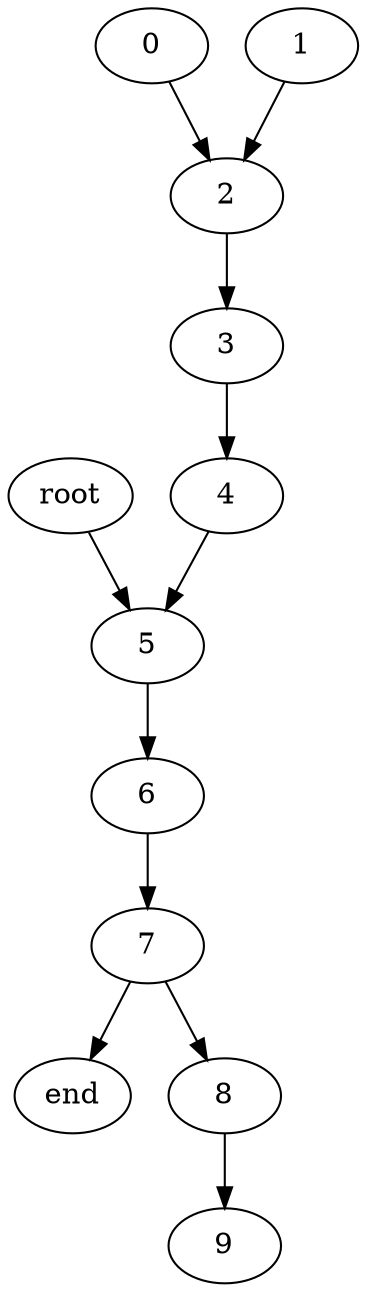 digraph G {
end [size="10000000129.452715" performer="0" order="7"];
root [performer="0" order="1"];
0 [size="10000000129.452715" category="taskA" performer="1" order="1"];
1 [size="10000000131.133657" category="taskA" performer="0" order="2"];
2 [size="10000000121.12487" category="taskA"  performer="1" order="2"];
3 [size="10000000230.608025" category="taskA" performer="1" order="3"];
4 [size="10000000004.994019" category="taskB"  performer="0" order="3"];
5 [size="10000000046.016401" category="taskB"  performer="0" order="4"];
6 [size="10000000091.598791" category="taskB"  performer="0" order="5"];
7 [size="10000000040.679438" category="taskB"  performer="0" order="6"];
8 [size="10000000250.490017" category="taskC"  performer="1" order="4"];
9 [size="10000000079.267649" category="taskC"  performer="1" order="5"];
0->2  [size="10001.389601075407" category="oi"];
1->2  [size="10004.164631264117"];
2->3  [size="10001.781644976922"];
3->4  [size="-1"];
4->5  [size="10029.262823275711"];
5->6  [size="0.0"];
6->7  [size="10004.920415194067"];
7->8  [size="10000.234048984707"];
8->9  ;
7->end  [size="10014000.0"];
root->5  [size="10014000.0"];
}
